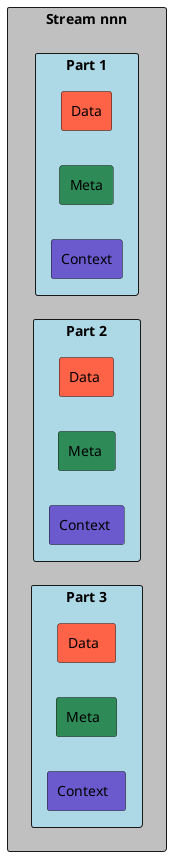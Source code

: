 @startuml
left to right direction
rectangle "Stream nnn" #Silver {
    rectangle "Part 1" #LightBlue {
        rectangle "Data" #Tomato {

        }
        rectangle "Meta" #SeaGreen {

        }
        rectangle "Context" #SlateBlue {

        }
    }

    rectangle "Part 2" #LightBlue {
        rectangle "Data " #Tomato {
        }
        rectangle "Meta " #SeaGreen {
        }
        rectangle "Context " #SlateBlue {
        }
    }

    rectangle "Part 3" #LightBlue {
        rectangle "Data  " #Tomato {
        }
        rectangle "Meta  " #SeaGreen {
        }
        rectangle "Context  " #SlateBlue {
        }
    }
}

@enduml

